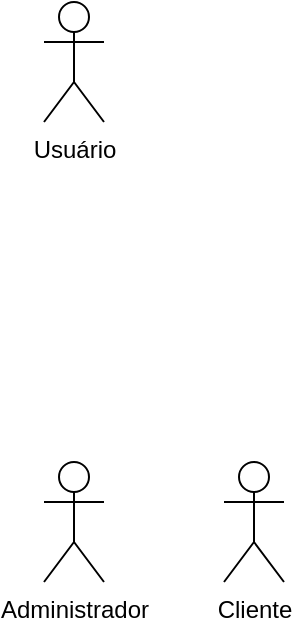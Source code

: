 <mxfile version="22.0.0" type="github">
  <diagram name="Página-1" id="3Si2enIk5qPEU3_IU9Qc">
    <mxGraphModel dx="866" dy="480" grid="1" gridSize="10" guides="1" tooltips="1" connect="1" arrows="1" fold="1" page="1" pageScale="1" pageWidth="827" pageHeight="1169" math="0" shadow="0">
      <root>
        <mxCell id="0" />
        <mxCell id="1" parent="0" />
        <mxCell id="p-8zzWb7aTDhKdzjHRjA-1" value="Cliente&lt;br&gt;" style="shape=umlActor;verticalLabelPosition=bottom;verticalAlign=top;html=1;outlineConnect=0;" vertex="1" parent="1">
          <mxGeometry x="150" y="310" width="30" height="60" as="geometry" />
        </mxCell>
        <mxCell id="p-8zzWb7aTDhKdzjHRjA-2" value="Usuário" style="shape=umlActor;verticalLabelPosition=bottom;verticalAlign=top;html=1;outlineConnect=0;" vertex="1" parent="1">
          <mxGeometry x="60" y="80" width="30" height="60" as="geometry" />
        </mxCell>
        <mxCell id="p-8zzWb7aTDhKdzjHRjA-3" value="Administrador" style="shape=umlActor;verticalLabelPosition=bottom;verticalAlign=top;html=1;outlineConnect=0;" vertex="1" parent="1">
          <mxGeometry x="60" y="310" width="30" height="60" as="geometry" />
        </mxCell>
      </root>
    </mxGraphModel>
  </diagram>
</mxfile>
